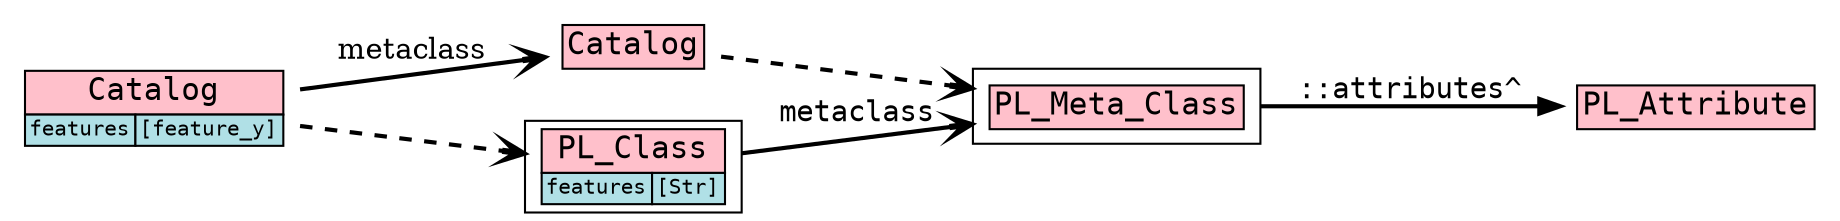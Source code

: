 digraph {
  rankdir="LR"
1[label=<<table BORDER="0" CELLBORDER="1" CELLSPACING="0" CELLPADDING="1"><tr><td bgcolor="pink" colspan="2"><font face="INCONSOLATA" point-size="15">Catalog</font></td></tr></table>>,shape=none];
2[label=<<table BORDER="0" CELLBORDER="1" CELLSPACING="0" CELLPADDING="1"><tr><td bgcolor="pink" colspan="2"><font face="INCONSOLATA" point-size="15">PL_Meta_Class</font></td></tr></table>>,shape=box];
3[label=<<table BORDER="0" CELLBORDER="1" CELLSPACING="0" CELLPADDING="1"><tr><td bgcolor="pink" colspan="2"><font face="INCONSOLATA" point-size="15">PL_Attribute</font></td></tr></table>>,shape=none];
0[label=<<table BORDER="0" CELLBORDER="1" CELLSPACING="0" CELLPADDING="1"><tr><td bgcolor="pink" colspan="2"><font face="INCONSOLATA" point-size="15">Catalog</font></td></tr><tr> <td bgcolor="powderblue"><font point-size="10" face="INCONSOLATA">features</font></td><td bgcolor="powderblue"><font point-size="10" face="INCONSOLATA">[feature_y]</font></td></tr></table>>,shape=none];
4[label=<<table BORDER="0" CELLBORDER="1" CELLSPACING="0" CELLPADDING="1"><tr><td bgcolor="pink" colspan="2"><font face="INCONSOLATA" point-size="15">PL_Class</font></td></tr><tr> <td bgcolor="powderblue"><font point-size="10" face="INCONSOLATA">features</font></td><td bgcolor="powderblue"><font point-size="10" face="INCONSOLATA">[Str]</font></td></tr></table>>,shape=box];
2 -> 3[penwidth="2" label=<<font face="INCONSOLATA">::attributes^</font>>];
1 -> 2[penwidth="2" style=dashed arrowhead=vee];
0 -> 1[penwidth="2" arrowhead=vee label=metaclass];
4 -> 2[penwidth="2" arrowhead=vee label=<<font face="INCONSOLATA">metaclass</font>>];
0 -> 4[penwidth="2" style=dashed arrowhead=vee];
}
